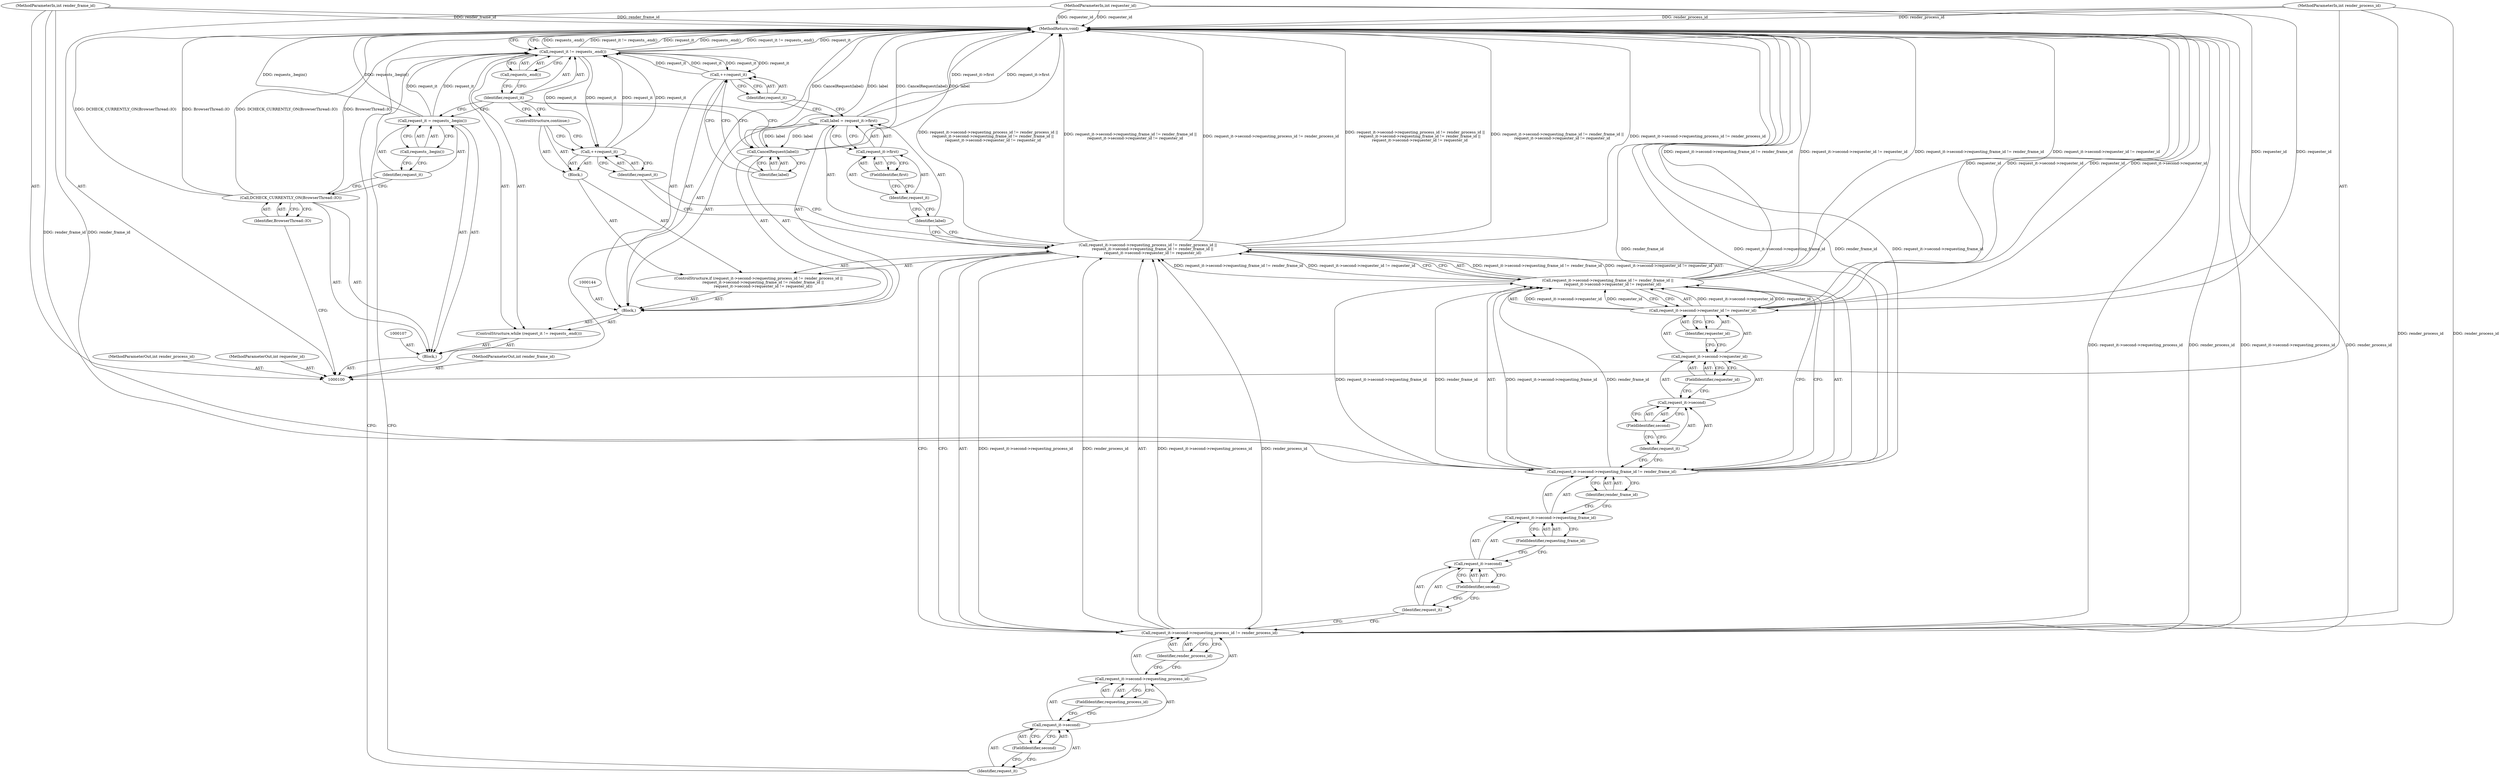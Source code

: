 digraph "0_Chrome_971548cdca2d4c0a6fedd3db0c94372c2a27eac3_10" {
"1000154" [label="(MethodReturn,void)"];
"1000101" [label="(MethodParameterIn,int render_process_id)"];
"1000199" [label="(MethodParameterOut,int render_process_id)"];
"1000141" [label="(Call,++request_it)"];
"1000142" [label="(Identifier,request_it)"];
"1000143" [label="(ControlStructure,continue;)"];
"1000145" [label="(Call,label = request_it->first)"];
"1000146" [label="(Identifier,label)"];
"1000147" [label="(Call,request_it->first)"];
"1000148" [label="(Identifier,request_it)"];
"1000115" [label="(Block,)"];
"1000149" [label="(FieldIdentifier,first)"];
"1000150" [label="(Call,++request_it)"];
"1000151" [label="(Identifier,request_it)"];
"1000153" [label="(Identifier,label)"];
"1000152" [label="(Call,CancelRequest(label))"];
"1000102" [label="(MethodParameterIn,int render_frame_id)"];
"1000200" [label="(MethodParameterOut,int render_frame_id)"];
"1000103" [label="(MethodParameterIn,int requester_id)"];
"1000201" [label="(MethodParameterOut,int requester_id)"];
"1000104" [label="(Block,)"];
"1000106" [label="(Identifier,BrowserThread::IO)"];
"1000105" [label="(Call,DCHECK_CURRENTLY_ON(BrowserThread::IO))"];
"1000110" [label="(Call,requests_.begin())"];
"1000108" [label="(Call,request_it = requests_.begin())"];
"1000109" [label="(Identifier,request_it)"];
"1000112" [label="(Call,request_it != requests_.end())"];
"1000113" [label="(Identifier,request_it)"];
"1000114" [label="(Call,requests_.end())"];
"1000111" [label="(ControlStructure,while (request_it != requests_.end()))"];
"1000122" [label="(FieldIdentifier,second)"];
"1000123" [label="(FieldIdentifier,requesting_process_id)"];
"1000116" [label="(ControlStructure,if (request_it->second->requesting_process_id != render_process_id ||\n        request_it->second->requesting_frame_id != render_frame_id ||\n        request_it->second->requester_id != requester_id))"];
"1000124" [label="(Identifier,render_process_id)"];
"1000117" [label="(Call,request_it->second->requesting_process_id != render_process_id ||\n        request_it->second->requesting_frame_id != render_frame_id ||\n        request_it->second->requester_id != requester_id)"];
"1000118" [label="(Call,request_it->second->requesting_process_id != render_process_id)"];
"1000119" [label="(Call,request_it->second->requesting_process_id)"];
"1000120" [label="(Call,request_it->second)"];
"1000121" [label="(Identifier,request_it)"];
"1000130" [label="(FieldIdentifier,second)"];
"1000131" [label="(FieldIdentifier,requesting_frame_id)"];
"1000132" [label="(Identifier,render_frame_id)"];
"1000125" [label="(Call,request_it->second->requesting_frame_id != render_frame_id ||\n        request_it->second->requester_id != requester_id)"];
"1000126" [label="(Call,request_it->second->requesting_frame_id != render_frame_id)"];
"1000127" [label="(Call,request_it->second->requesting_frame_id)"];
"1000128" [label="(Call,request_it->second)"];
"1000129" [label="(Identifier,request_it)"];
"1000137" [label="(FieldIdentifier,second)"];
"1000138" [label="(FieldIdentifier,requester_id)"];
"1000139" [label="(Identifier,requester_id)"];
"1000140" [label="(Block,)"];
"1000133" [label="(Call,request_it->second->requester_id != requester_id)"];
"1000134" [label="(Call,request_it->second->requester_id)"];
"1000135" [label="(Call,request_it->second)"];
"1000136" [label="(Identifier,request_it)"];
"1000154" -> "1000100"  [label="AST: "];
"1000154" -> "1000112"  [label="CFG: "];
"1000117" -> "1000154"  [label="DDG: request_it->second->requesting_process_id != render_process_id ||\n        request_it->second->requesting_frame_id != render_frame_id ||\n        request_it->second->requester_id != requester_id"];
"1000117" -> "1000154"  [label="DDG: request_it->second->requesting_frame_id != render_frame_id ||\n        request_it->second->requester_id != requester_id"];
"1000117" -> "1000154"  [label="DDG: request_it->second->requesting_process_id != render_process_id"];
"1000125" -> "1000154"  [label="DDG: request_it->second->requesting_frame_id != render_frame_id"];
"1000125" -> "1000154"  [label="DDG: request_it->second->requester_id != requester_id"];
"1000105" -> "1000154"  [label="DDG: DCHECK_CURRENTLY_ON(BrowserThread::IO)"];
"1000105" -> "1000154"  [label="DDG: BrowserThread::IO"];
"1000112" -> "1000154"  [label="DDG: requests_.end()"];
"1000112" -> "1000154"  [label="DDG: request_it != requests_.end()"];
"1000112" -> "1000154"  [label="DDG: request_it"];
"1000152" -> "1000154"  [label="DDG: CancelRequest(label)"];
"1000152" -> "1000154"  [label="DDG: label"];
"1000118" -> "1000154"  [label="DDG: request_it->second->requesting_process_id"];
"1000118" -> "1000154"  [label="DDG: render_process_id"];
"1000145" -> "1000154"  [label="DDG: request_it->first"];
"1000126" -> "1000154"  [label="DDG: render_frame_id"];
"1000126" -> "1000154"  [label="DDG: request_it->second->requesting_frame_id"];
"1000133" -> "1000154"  [label="DDG: requester_id"];
"1000133" -> "1000154"  [label="DDG: request_it->second->requester_id"];
"1000103" -> "1000154"  [label="DDG: requester_id"];
"1000102" -> "1000154"  [label="DDG: render_frame_id"];
"1000101" -> "1000154"  [label="DDG: render_process_id"];
"1000108" -> "1000154"  [label="DDG: requests_.begin()"];
"1000101" -> "1000100"  [label="AST: "];
"1000101" -> "1000154"  [label="DDG: render_process_id"];
"1000101" -> "1000118"  [label="DDG: render_process_id"];
"1000199" -> "1000100"  [label="AST: "];
"1000141" -> "1000140"  [label="AST: "];
"1000141" -> "1000142"  [label="CFG: "];
"1000142" -> "1000141"  [label="AST: "];
"1000143" -> "1000141"  [label="CFG: "];
"1000141" -> "1000112"  [label="DDG: request_it"];
"1000112" -> "1000141"  [label="DDG: request_it"];
"1000142" -> "1000141"  [label="AST: "];
"1000142" -> "1000117"  [label="CFG: "];
"1000141" -> "1000142"  [label="CFG: "];
"1000143" -> "1000140"  [label="AST: "];
"1000143" -> "1000141"  [label="CFG: "];
"1000113" -> "1000143"  [label="CFG: "];
"1000145" -> "1000115"  [label="AST: "];
"1000145" -> "1000147"  [label="CFG: "];
"1000146" -> "1000145"  [label="AST: "];
"1000147" -> "1000145"  [label="AST: "];
"1000151" -> "1000145"  [label="CFG: "];
"1000145" -> "1000154"  [label="DDG: request_it->first"];
"1000145" -> "1000152"  [label="DDG: label"];
"1000146" -> "1000145"  [label="AST: "];
"1000146" -> "1000117"  [label="CFG: "];
"1000148" -> "1000146"  [label="CFG: "];
"1000147" -> "1000145"  [label="AST: "];
"1000147" -> "1000149"  [label="CFG: "];
"1000148" -> "1000147"  [label="AST: "];
"1000149" -> "1000147"  [label="AST: "];
"1000145" -> "1000147"  [label="CFG: "];
"1000148" -> "1000147"  [label="AST: "];
"1000148" -> "1000146"  [label="CFG: "];
"1000149" -> "1000148"  [label="CFG: "];
"1000115" -> "1000111"  [label="AST: "];
"1000116" -> "1000115"  [label="AST: "];
"1000144" -> "1000115"  [label="AST: "];
"1000145" -> "1000115"  [label="AST: "];
"1000150" -> "1000115"  [label="AST: "];
"1000152" -> "1000115"  [label="AST: "];
"1000149" -> "1000147"  [label="AST: "];
"1000149" -> "1000148"  [label="CFG: "];
"1000147" -> "1000149"  [label="CFG: "];
"1000150" -> "1000115"  [label="AST: "];
"1000150" -> "1000151"  [label="CFG: "];
"1000151" -> "1000150"  [label="AST: "];
"1000153" -> "1000150"  [label="CFG: "];
"1000150" -> "1000112"  [label="DDG: request_it"];
"1000112" -> "1000150"  [label="DDG: request_it"];
"1000151" -> "1000150"  [label="AST: "];
"1000151" -> "1000145"  [label="CFG: "];
"1000150" -> "1000151"  [label="CFG: "];
"1000153" -> "1000152"  [label="AST: "];
"1000153" -> "1000150"  [label="CFG: "];
"1000152" -> "1000153"  [label="CFG: "];
"1000152" -> "1000115"  [label="AST: "];
"1000152" -> "1000153"  [label="CFG: "];
"1000153" -> "1000152"  [label="AST: "];
"1000113" -> "1000152"  [label="CFG: "];
"1000152" -> "1000154"  [label="DDG: CancelRequest(label)"];
"1000152" -> "1000154"  [label="DDG: label"];
"1000145" -> "1000152"  [label="DDG: label"];
"1000102" -> "1000100"  [label="AST: "];
"1000102" -> "1000154"  [label="DDG: render_frame_id"];
"1000102" -> "1000126"  [label="DDG: render_frame_id"];
"1000200" -> "1000100"  [label="AST: "];
"1000103" -> "1000100"  [label="AST: "];
"1000103" -> "1000154"  [label="DDG: requester_id"];
"1000103" -> "1000133"  [label="DDG: requester_id"];
"1000201" -> "1000100"  [label="AST: "];
"1000104" -> "1000100"  [label="AST: "];
"1000105" -> "1000104"  [label="AST: "];
"1000107" -> "1000104"  [label="AST: "];
"1000108" -> "1000104"  [label="AST: "];
"1000111" -> "1000104"  [label="AST: "];
"1000106" -> "1000105"  [label="AST: "];
"1000106" -> "1000100"  [label="CFG: "];
"1000105" -> "1000106"  [label="CFG: "];
"1000105" -> "1000104"  [label="AST: "];
"1000105" -> "1000106"  [label="CFG: "];
"1000106" -> "1000105"  [label="AST: "];
"1000109" -> "1000105"  [label="CFG: "];
"1000105" -> "1000154"  [label="DDG: DCHECK_CURRENTLY_ON(BrowserThread::IO)"];
"1000105" -> "1000154"  [label="DDG: BrowserThread::IO"];
"1000110" -> "1000108"  [label="AST: "];
"1000110" -> "1000109"  [label="CFG: "];
"1000108" -> "1000110"  [label="CFG: "];
"1000108" -> "1000104"  [label="AST: "];
"1000108" -> "1000110"  [label="CFG: "];
"1000109" -> "1000108"  [label="AST: "];
"1000110" -> "1000108"  [label="AST: "];
"1000113" -> "1000108"  [label="CFG: "];
"1000108" -> "1000154"  [label="DDG: requests_.begin()"];
"1000108" -> "1000112"  [label="DDG: request_it"];
"1000109" -> "1000108"  [label="AST: "];
"1000109" -> "1000105"  [label="CFG: "];
"1000110" -> "1000109"  [label="CFG: "];
"1000112" -> "1000111"  [label="AST: "];
"1000112" -> "1000114"  [label="CFG: "];
"1000113" -> "1000112"  [label="AST: "];
"1000114" -> "1000112"  [label="AST: "];
"1000121" -> "1000112"  [label="CFG: "];
"1000154" -> "1000112"  [label="CFG: "];
"1000112" -> "1000154"  [label="DDG: requests_.end()"];
"1000112" -> "1000154"  [label="DDG: request_it != requests_.end()"];
"1000112" -> "1000154"  [label="DDG: request_it"];
"1000141" -> "1000112"  [label="DDG: request_it"];
"1000150" -> "1000112"  [label="DDG: request_it"];
"1000108" -> "1000112"  [label="DDG: request_it"];
"1000112" -> "1000141"  [label="DDG: request_it"];
"1000112" -> "1000150"  [label="DDG: request_it"];
"1000113" -> "1000112"  [label="AST: "];
"1000113" -> "1000152"  [label="CFG: "];
"1000113" -> "1000143"  [label="CFG: "];
"1000113" -> "1000108"  [label="CFG: "];
"1000114" -> "1000113"  [label="CFG: "];
"1000114" -> "1000112"  [label="AST: "];
"1000114" -> "1000113"  [label="CFG: "];
"1000112" -> "1000114"  [label="CFG: "];
"1000111" -> "1000104"  [label="AST: "];
"1000112" -> "1000111"  [label="AST: "];
"1000115" -> "1000111"  [label="AST: "];
"1000122" -> "1000120"  [label="AST: "];
"1000122" -> "1000121"  [label="CFG: "];
"1000120" -> "1000122"  [label="CFG: "];
"1000123" -> "1000119"  [label="AST: "];
"1000123" -> "1000120"  [label="CFG: "];
"1000119" -> "1000123"  [label="CFG: "];
"1000116" -> "1000115"  [label="AST: "];
"1000117" -> "1000116"  [label="AST: "];
"1000140" -> "1000116"  [label="AST: "];
"1000124" -> "1000118"  [label="AST: "];
"1000124" -> "1000119"  [label="CFG: "];
"1000118" -> "1000124"  [label="CFG: "];
"1000117" -> "1000116"  [label="AST: "];
"1000117" -> "1000118"  [label="CFG: "];
"1000117" -> "1000125"  [label="CFG: "];
"1000118" -> "1000117"  [label="AST: "];
"1000125" -> "1000117"  [label="AST: "];
"1000142" -> "1000117"  [label="CFG: "];
"1000146" -> "1000117"  [label="CFG: "];
"1000117" -> "1000154"  [label="DDG: request_it->second->requesting_process_id != render_process_id ||\n        request_it->second->requesting_frame_id != render_frame_id ||\n        request_it->second->requester_id != requester_id"];
"1000117" -> "1000154"  [label="DDG: request_it->second->requesting_frame_id != render_frame_id ||\n        request_it->second->requester_id != requester_id"];
"1000117" -> "1000154"  [label="DDG: request_it->second->requesting_process_id != render_process_id"];
"1000118" -> "1000117"  [label="DDG: request_it->second->requesting_process_id"];
"1000118" -> "1000117"  [label="DDG: render_process_id"];
"1000125" -> "1000117"  [label="DDG: request_it->second->requesting_frame_id != render_frame_id"];
"1000125" -> "1000117"  [label="DDG: request_it->second->requester_id != requester_id"];
"1000118" -> "1000117"  [label="AST: "];
"1000118" -> "1000124"  [label="CFG: "];
"1000119" -> "1000118"  [label="AST: "];
"1000124" -> "1000118"  [label="AST: "];
"1000129" -> "1000118"  [label="CFG: "];
"1000117" -> "1000118"  [label="CFG: "];
"1000118" -> "1000154"  [label="DDG: request_it->second->requesting_process_id"];
"1000118" -> "1000154"  [label="DDG: render_process_id"];
"1000118" -> "1000117"  [label="DDG: request_it->second->requesting_process_id"];
"1000118" -> "1000117"  [label="DDG: render_process_id"];
"1000101" -> "1000118"  [label="DDG: render_process_id"];
"1000119" -> "1000118"  [label="AST: "];
"1000119" -> "1000123"  [label="CFG: "];
"1000120" -> "1000119"  [label="AST: "];
"1000123" -> "1000119"  [label="AST: "];
"1000124" -> "1000119"  [label="CFG: "];
"1000120" -> "1000119"  [label="AST: "];
"1000120" -> "1000122"  [label="CFG: "];
"1000121" -> "1000120"  [label="AST: "];
"1000122" -> "1000120"  [label="AST: "];
"1000123" -> "1000120"  [label="CFG: "];
"1000121" -> "1000120"  [label="AST: "];
"1000121" -> "1000112"  [label="CFG: "];
"1000122" -> "1000121"  [label="CFG: "];
"1000130" -> "1000128"  [label="AST: "];
"1000130" -> "1000129"  [label="CFG: "];
"1000128" -> "1000130"  [label="CFG: "];
"1000131" -> "1000127"  [label="AST: "];
"1000131" -> "1000128"  [label="CFG: "];
"1000127" -> "1000131"  [label="CFG: "];
"1000132" -> "1000126"  [label="AST: "];
"1000132" -> "1000127"  [label="CFG: "];
"1000126" -> "1000132"  [label="CFG: "];
"1000125" -> "1000117"  [label="AST: "];
"1000125" -> "1000126"  [label="CFG: "];
"1000125" -> "1000133"  [label="CFG: "];
"1000126" -> "1000125"  [label="AST: "];
"1000133" -> "1000125"  [label="AST: "];
"1000117" -> "1000125"  [label="CFG: "];
"1000125" -> "1000154"  [label="DDG: request_it->second->requesting_frame_id != render_frame_id"];
"1000125" -> "1000154"  [label="DDG: request_it->second->requester_id != requester_id"];
"1000125" -> "1000117"  [label="DDG: request_it->second->requesting_frame_id != render_frame_id"];
"1000125" -> "1000117"  [label="DDG: request_it->second->requester_id != requester_id"];
"1000126" -> "1000125"  [label="DDG: request_it->second->requesting_frame_id"];
"1000126" -> "1000125"  [label="DDG: render_frame_id"];
"1000133" -> "1000125"  [label="DDG: request_it->second->requester_id"];
"1000133" -> "1000125"  [label="DDG: requester_id"];
"1000126" -> "1000125"  [label="AST: "];
"1000126" -> "1000132"  [label="CFG: "];
"1000127" -> "1000126"  [label="AST: "];
"1000132" -> "1000126"  [label="AST: "];
"1000136" -> "1000126"  [label="CFG: "];
"1000125" -> "1000126"  [label="CFG: "];
"1000126" -> "1000154"  [label="DDG: render_frame_id"];
"1000126" -> "1000154"  [label="DDG: request_it->second->requesting_frame_id"];
"1000126" -> "1000125"  [label="DDG: request_it->second->requesting_frame_id"];
"1000126" -> "1000125"  [label="DDG: render_frame_id"];
"1000102" -> "1000126"  [label="DDG: render_frame_id"];
"1000127" -> "1000126"  [label="AST: "];
"1000127" -> "1000131"  [label="CFG: "];
"1000128" -> "1000127"  [label="AST: "];
"1000131" -> "1000127"  [label="AST: "];
"1000132" -> "1000127"  [label="CFG: "];
"1000128" -> "1000127"  [label="AST: "];
"1000128" -> "1000130"  [label="CFG: "];
"1000129" -> "1000128"  [label="AST: "];
"1000130" -> "1000128"  [label="AST: "];
"1000131" -> "1000128"  [label="CFG: "];
"1000129" -> "1000128"  [label="AST: "];
"1000129" -> "1000118"  [label="CFG: "];
"1000130" -> "1000129"  [label="CFG: "];
"1000137" -> "1000135"  [label="AST: "];
"1000137" -> "1000136"  [label="CFG: "];
"1000135" -> "1000137"  [label="CFG: "];
"1000138" -> "1000134"  [label="AST: "];
"1000138" -> "1000135"  [label="CFG: "];
"1000134" -> "1000138"  [label="CFG: "];
"1000139" -> "1000133"  [label="AST: "];
"1000139" -> "1000134"  [label="CFG: "];
"1000133" -> "1000139"  [label="CFG: "];
"1000140" -> "1000116"  [label="AST: "];
"1000141" -> "1000140"  [label="AST: "];
"1000143" -> "1000140"  [label="AST: "];
"1000133" -> "1000125"  [label="AST: "];
"1000133" -> "1000139"  [label="CFG: "];
"1000134" -> "1000133"  [label="AST: "];
"1000139" -> "1000133"  [label="AST: "];
"1000125" -> "1000133"  [label="CFG: "];
"1000133" -> "1000154"  [label="DDG: requester_id"];
"1000133" -> "1000154"  [label="DDG: request_it->second->requester_id"];
"1000133" -> "1000125"  [label="DDG: request_it->second->requester_id"];
"1000133" -> "1000125"  [label="DDG: requester_id"];
"1000103" -> "1000133"  [label="DDG: requester_id"];
"1000134" -> "1000133"  [label="AST: "];
"1000134" -> "1000138"  [label="CFG: "];
"1000135" -> "1000134"  [label="AST: "];
"1000138" -> "1000134"  [label="AST: "];
"1000139" -> "1000134"  [label="CFG: "];
"1000135" -> "1000134"  [label="AST: "];
"1000135" -> "1000137"  [label="CFG: "];
"1000136" -> "1000135"  [label="AST: "];
"1000137" -> "1000135"  [label="AST: "];
"1000138" -> "1000135"  [label="CFG: "];
"1000136" -> "1000135"  [label="AST: "];
"1000136" -> "1000126"  [label="CFG: "];
"1000137" -> "1000136"  [label="CFG: "];
}
